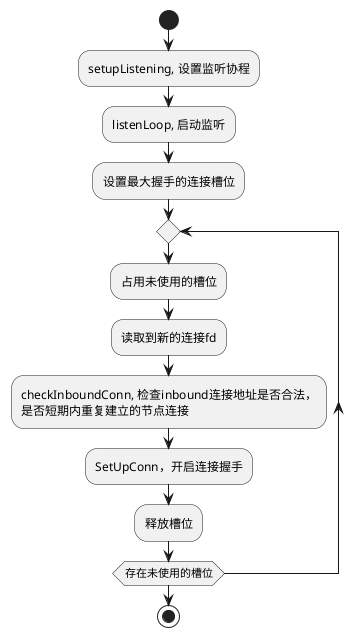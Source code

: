 @startuml
'https://plantuml.com/sequence-diagram

start
:setupListening, 设置监听协程;
:listenLoop, 启动监听;
:设置最大握手的连接槽位;
repeat
    :占用未使用的槽位;
    :读取到新的连接fd;
    :checkInboundConn, 检查inbound连接地址是否合法，\n是否短期内重复建立的节点连接;
    :SetUpConn，开启连接握手;
    :释放槽位;
repeat while(存在未使用的槽位);


stop
@enduml